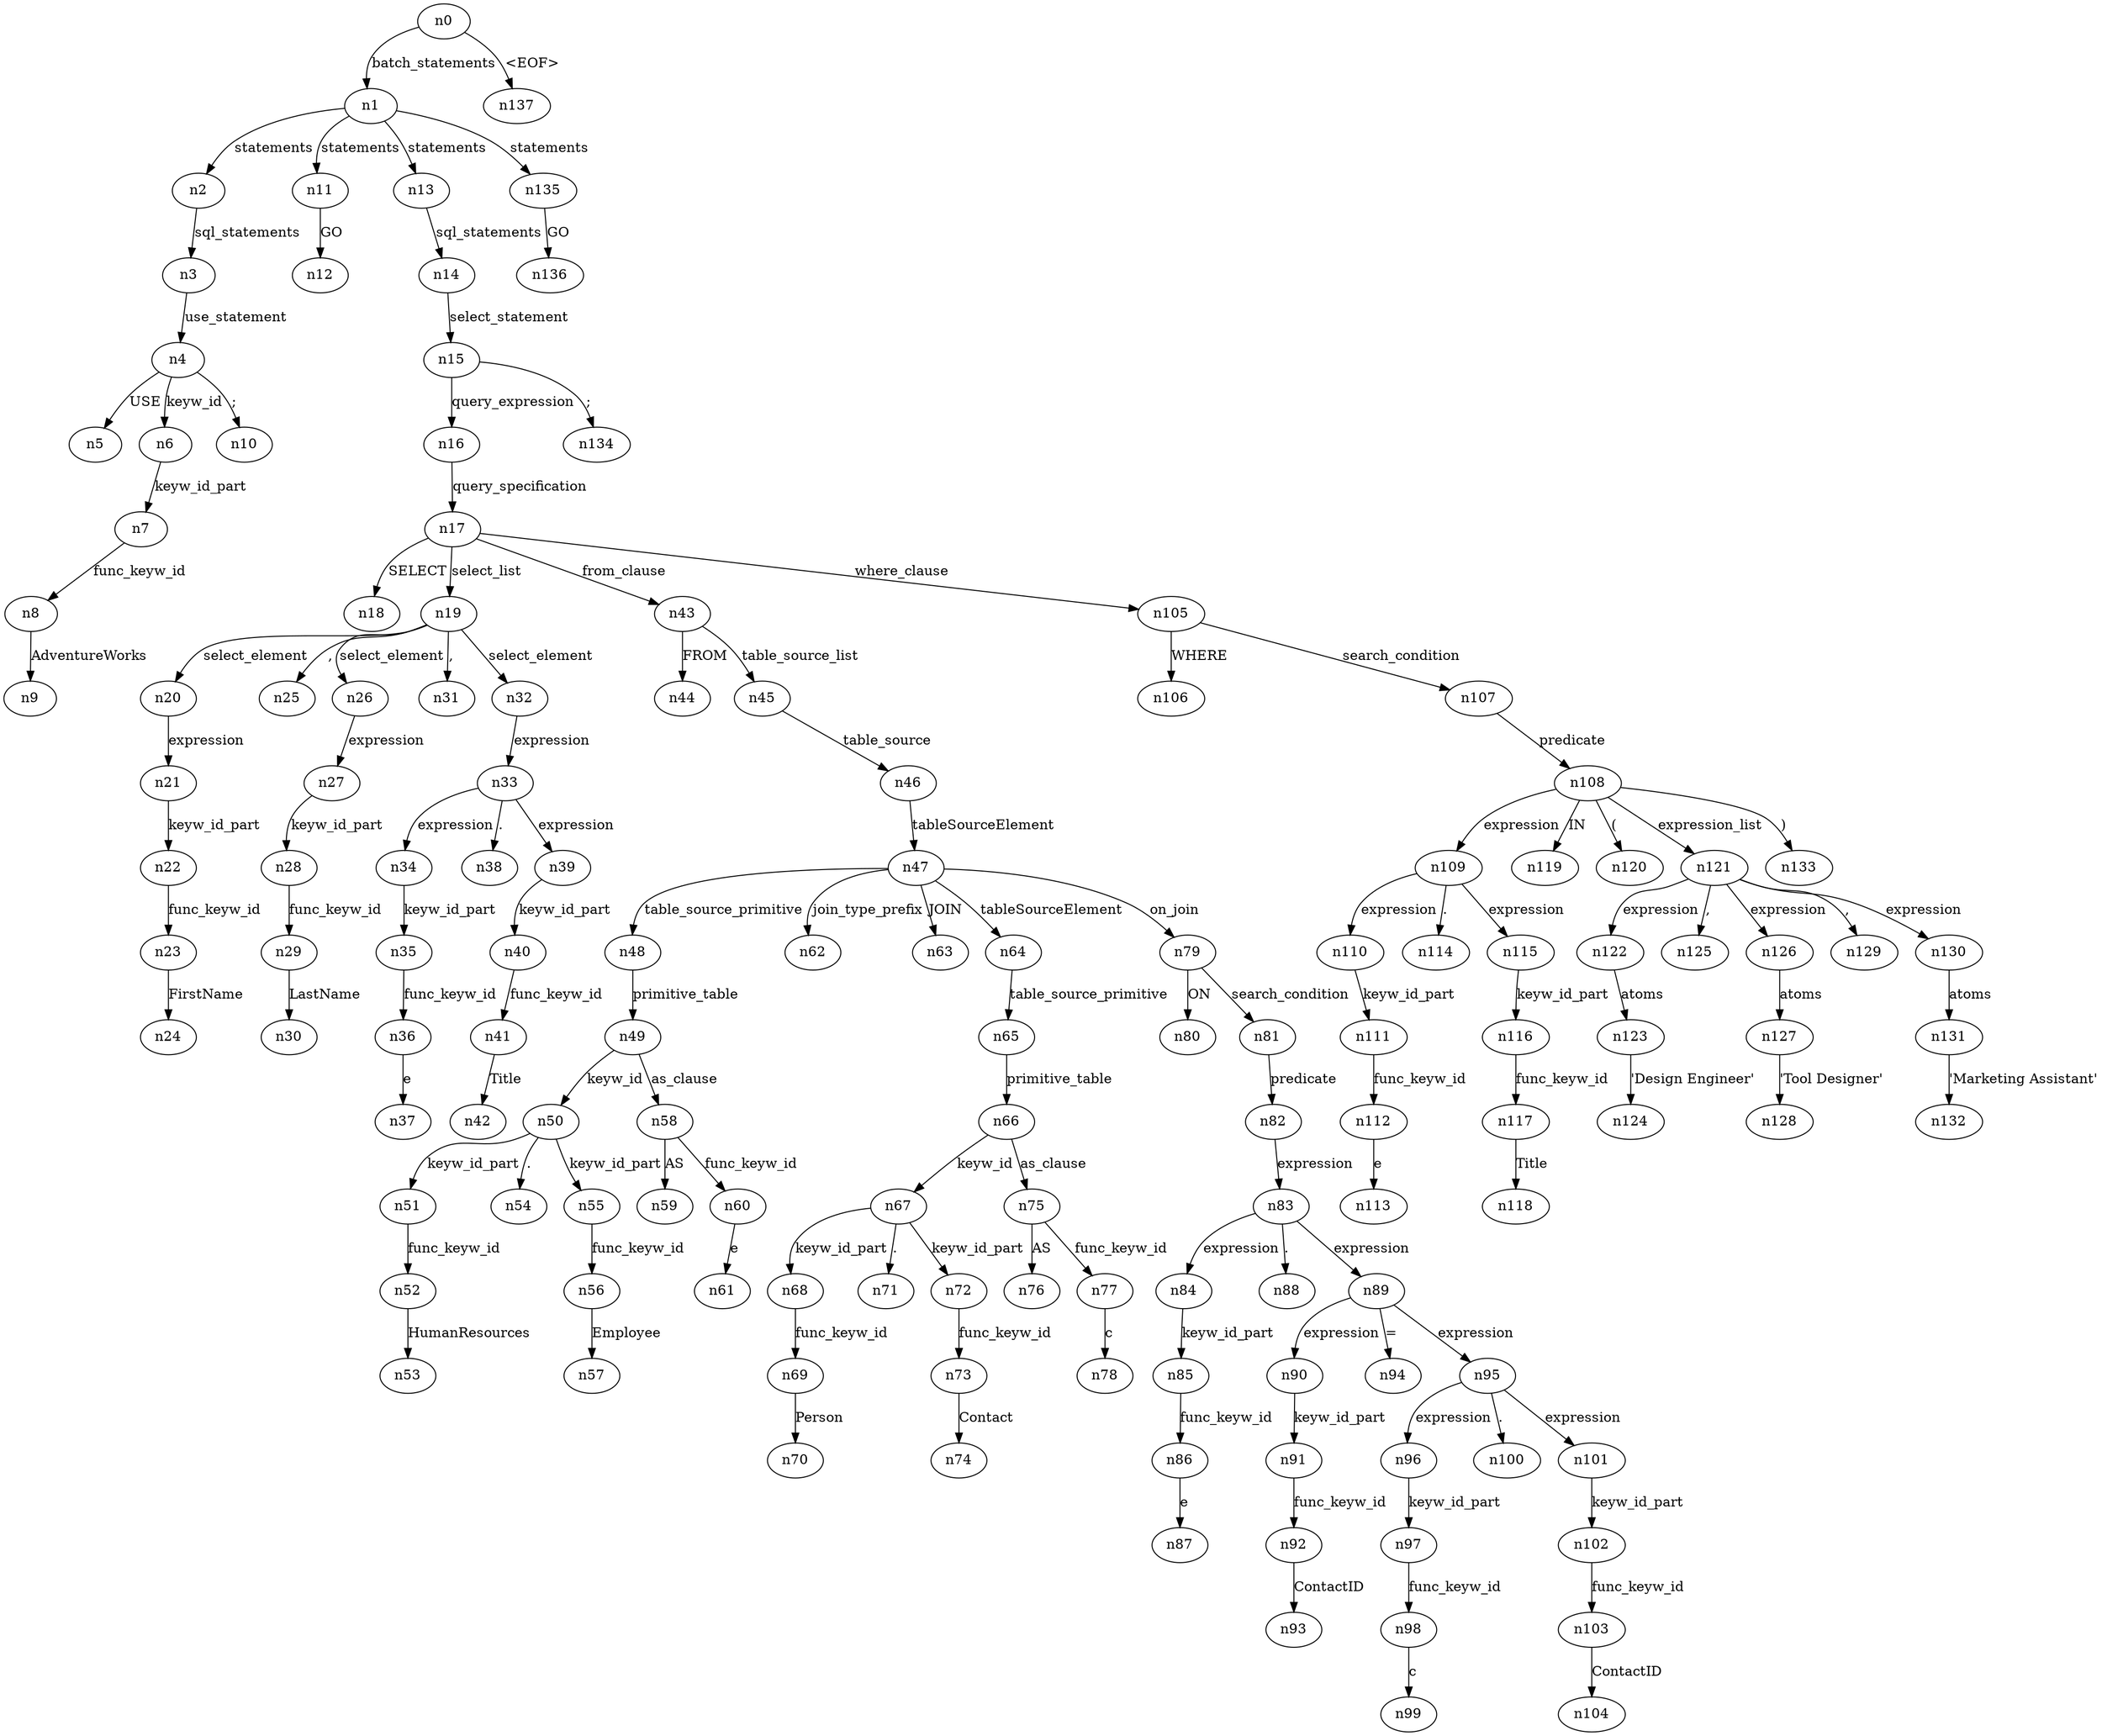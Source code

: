 digraph ParseTree {
  n0 -> n1 [label="batch_statements"];
  n1 -> n2 [label="statements"];
  n2 -> n3 [label="sql_statements"];
  n3 -> n4 [label="use_statement"];
  n4 -> n5 [label="USE"];
  n4 -> n6 [label="keyw_id"];
  n6 -> n7 [label="keyw_id_part"];
  n7 -> n8 [label="func_keyw_id"];
  n8 -> n9 [label="AdventureWorks"];
  n4 -> n10 [label=";"];
  n1 -> n11 [label="statements"];
  n11 -> n12 [label="GO"];
  n1 -> n13 [label="statements"];
  n13 -> n14 [label="sql_statements"];
  n14 -> n15 [label="select_statement"];
  n15 -> n16 [label="query_expression"];
  n16 -> n17 [label="query_specification"];
  n17 -> n18 [label="SELECT"];
  n17 -> n19 [label="select_list"];
  n19 -> n20 [label="select_element"];
  n20 -> n21 [label="expression"];
  n21 -> n22 [label="keyw_id_part"];
  n22 -> n23 [label="func_keyw_id"];
  n23 -> n24 [label="FirstName"];
  n19 -> n25 [label=","];
  n19 -> n26 [label="select_element"];
  n26 -> n27 [label="expression"];
  n27 -> n28 [label="keyw_id_part"];
  n28 -> n29 [label="func_keyw_id"];
  n29 -> n30 [label="LastName"];
  n19 -> n31 [label=","];
  n19 -> n32 [label="select_element"];
  n32 -> n33 [label="expression"];
  n33 -> n34 [label="expression"];
  n34 -> n35 [label="keyw_id_part"];
  n35 -> n36 [label="func_keyw_id"];
  n36 -> n37 [label="e"];
  n33 -> n38 [label="."];
  n33 -> n39 [label="expression"];
  n39 -> n40 [label="keyw_id_part"];
  n40 -> n41 [label="func_keyw_id"];
  n41 -> n42 [label="Title"];
  n17 -> n43 [label="from_clause"];
  n43 -> n44 [label="FROM"];
  n43 -> n45 [label="table_source_list"];
  n45 -> n46 [label="table_source"];
  n46 -> n47 [label="tableSourceElement"];
  n47 -> n48 [label="table_source_primitive"];
  n48 -> n49 [label="primitive_table"];
  n49 -> n50 [label="keyw_id"];
  n50 -> n51 [label="keyw_id_part"];
  n51 -> n52 [label="func_keyw_id"];
  n52 -> n53 [label="HumanResources"];
  n50 -> n54 [label="."];
  n50 -> n55 [label="keyw_id_part"];
  n55 -> n56 [label="func_keyw_id"];
  n56 -> n57 [label="Employee"];
  n49 -> n58 [label="as_clause"];
  n58 -> n59 [label="AS"];
  n58 -> n60 [label="func_keyw_id"];
  n60 -> n61 [label="e"];
  n47 -> n62 [label="join_type_prefix"];
  n47 -> n63 [label="JOIN"];
  n47 -> n64 [label="tableSourceElement"];
  n64 -> n65 [label="table_source_primitive"];
  n65 -> n66 [label="primitive_table"];
  n66 -> n67 [label="keyw_id"];
  n67 -> n68 [label="keyw_id_part"];
  n68 -> n69 [label="func_keyw_id"];
  n69 -> n70 [label="Person"];
  n67 -> n71 [label="."];
  n67 -> n72 [label="keyw_id_part"];
  n72 -> n73 [label="func_keyw_id"];
  n73 -> n74 [label="Contact"];
  n66 -> n75 [label="as_clause"];
  n75 -> n76 [label="AS"];
  n75 -> n77 [label="func_keyw_id"];
  n77 -> n78 [label="c"];
  n47 -> n79 [label="on_join"];
  n79 -> n80 [label="ON"];
  n79 -> n81 [label="search_condition"];
  n81 -> n82 [label="predicate"];
  n82 -> n83 [label="expression"];
  n83 -> n84 [label="expression"];
  n84 -> n85 [label="keyw_id_part"];
  n85 -> n86 [label="func_keyw_id"];
  n86 -> n87 [label="e"];
  n83 -> n88 [label="."];
  n83 -> n89 [label="expression"];
  n89 -> n90 [label="expression"];
  n90 -> n91 [label="keyw_id_part"];
  n91 -> n92 [label="func_keyw_id"];
  n92 -> n93 [label="ContactID"];
  n89 -> n94 [label="="];
  n89 -> n95 [label="expression"];
  n95 -> n96 [label="expression"];
  n96 -> n97 [label="keyw_id_part"];
  n97 -> n98 [label="func_keyw_id"];
  n98 -> n99 [label="c"];
  n95 -> n100 [label="."];
  n95 -> n101 [label="expression"];
  n101 -> n102 [label="keyw_id_part"];
  n102 -> n103 [label="func_keyw_id"];
  n103 -> n104 [label="ContactID"];
  n17 -> n105 [label="where_clause"];
  n105 -> n106 [label="WHERE"];
  n105 -> n107 [label="search_condition"];
  n107 -> n108 [label="predicate"];
  n108 -> n109 [label="expression"];
  n109 -> n110 [label="expression"];
  n110 -> n111 [label="keyw_id_part"];
  n111 -> n112 [label="func_keyw_id"];
  n112 -> n113 [label="e"];
  n109 -> n114 [label="."];
  n109 -> n115 [label="expression"];
  n115 -> n116 [label="keyw_id_part"];
  n116 -> n117 [label="func_keyw_id"];
  n117 -> n118 [label="Title"];
  n108 -> n119 [label="IN"];
  n108 -> n120 [label="("];
  n108 -> n121 [label="expression_list"];
  n121 -> n122 [label="expression"];
  n122 -> n123 [label="atoms"];
  n123 -> n124 [label="'Design Engineer'"];
  n121 -> n125 [label=","];
  n121 -> n126 [label="expression"];
  n126 -> n127 [label="atoms"];
  n127 -> n128 [label="'Tool Designer'"];
  n121 -> n129 [label=","];
  n121 -> n130 [label="expression"];
  n130 -> n131 [label="atoms"];
  n131 -> n132 [label="'Marketing Assistant'"];
  n108 -> n133 [label=")"];
  n15 -> n134 [label=";"];
  n1 -> n135 [label="statements"];
  n135 -> n136 [label="GO"];
  n0 -> n137 [label="<EOF>"];
}